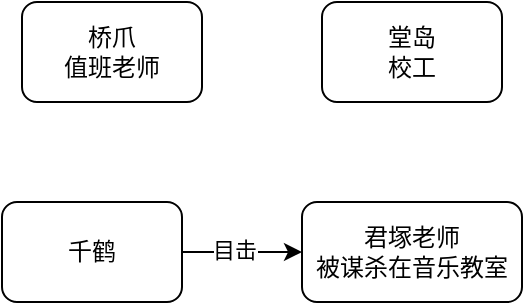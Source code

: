 <mxfile version="17.2.5" type="github">
  <diagram id="yF04vn__YGDTlUzfl8FH" name="Page-1">
    <mxGraphModel dx="1252" dy="808" grid="1" gridSize="10" guides="1" tooltips="1" connect="1" arrows="1" fold="1" page="1" pageScale="1" pageWidth="827" pageHeight="1169" math="0" shadow="0">
      <root>
        <mxCell id="0" />
        <mxCell id="1" parent="0" />
        <mxCell id="vIyPSuhg6ZEdeK6VfOUW-1" value="君塚老师&lt;br&gt;被谋杀在音乐教室" style="rounded=1;whiteSpace=wrap;html=1;" vertex="1" parent="1">
          <mxGeometry x="340" y="380" width="110" height="50" as="geometry" />
        </mxCell>
        <mxCell id="vIyPSuhg6ZEdeK6VfOUW-5" value="" style="edgeStyle=orthogonalEdgeStyle;rounded=0;orthogonalLoop=1;jettySize=auto;html=1;" edge="1" parent="1" source="vIyPSuhg6ZEdeK6VfOUW-2" target="vIyPSuhg6ZEdeK6VfOUW-1">
          <mxGeometry relative="1" as="geometry" />
        </mxCell>
        <mxCell id="vIyPSuhg6ZEdeK6VfOUW-6" value="目击" style="edgeLabel;html=1;align=center;verticalAlign=middle;resizable=0;points=[];" vertex="1" connectable="0" parent="vIyPSuhg6ZEdeK6VfOUW-5">
          <mxGeometry x="-0.133" y="-1" relative="1" as="geometry">
            <mxPoint y="-2" as="offset" />
          </mxGeometry>
        </mxCell>
        <mxCell id="vIyPSuhg6ZEdeK6VfOUW-2" value="千鹤" style="rounded=1;whiteSpace=wrap;html=1;" vertex="1" parent="1">
          <mxGeometry x="190" y="380" width="90" height="50" as="geometry" />
        </mxCell>
        <mxCell id="vIyPSuhg6ZEdeK6VfOUW-3" value="桥爪&lt;br&gt;值班老师" style="rounded=1;whiteSpace=wrap;html=1;" vertex="1" parent="1">
          <mxGeometry x="200" y="280" width="90" height="50" as="geometry" />
        </mxCell>
        <mxCell id="vIyPSuhg6ZEdeK6VfOUW-4" value="堂岛&lt;br&gt;校工" style="rounded=1;whiteSpace=wrap;html=1;" vertex="1" parent="1">
          <mxGeometry x="350" y="280" width="90" height="50" as="geometry" />
        </mxCell>
      </root>
    </mxGraphModel>
  </diagram>
</mxfile>
